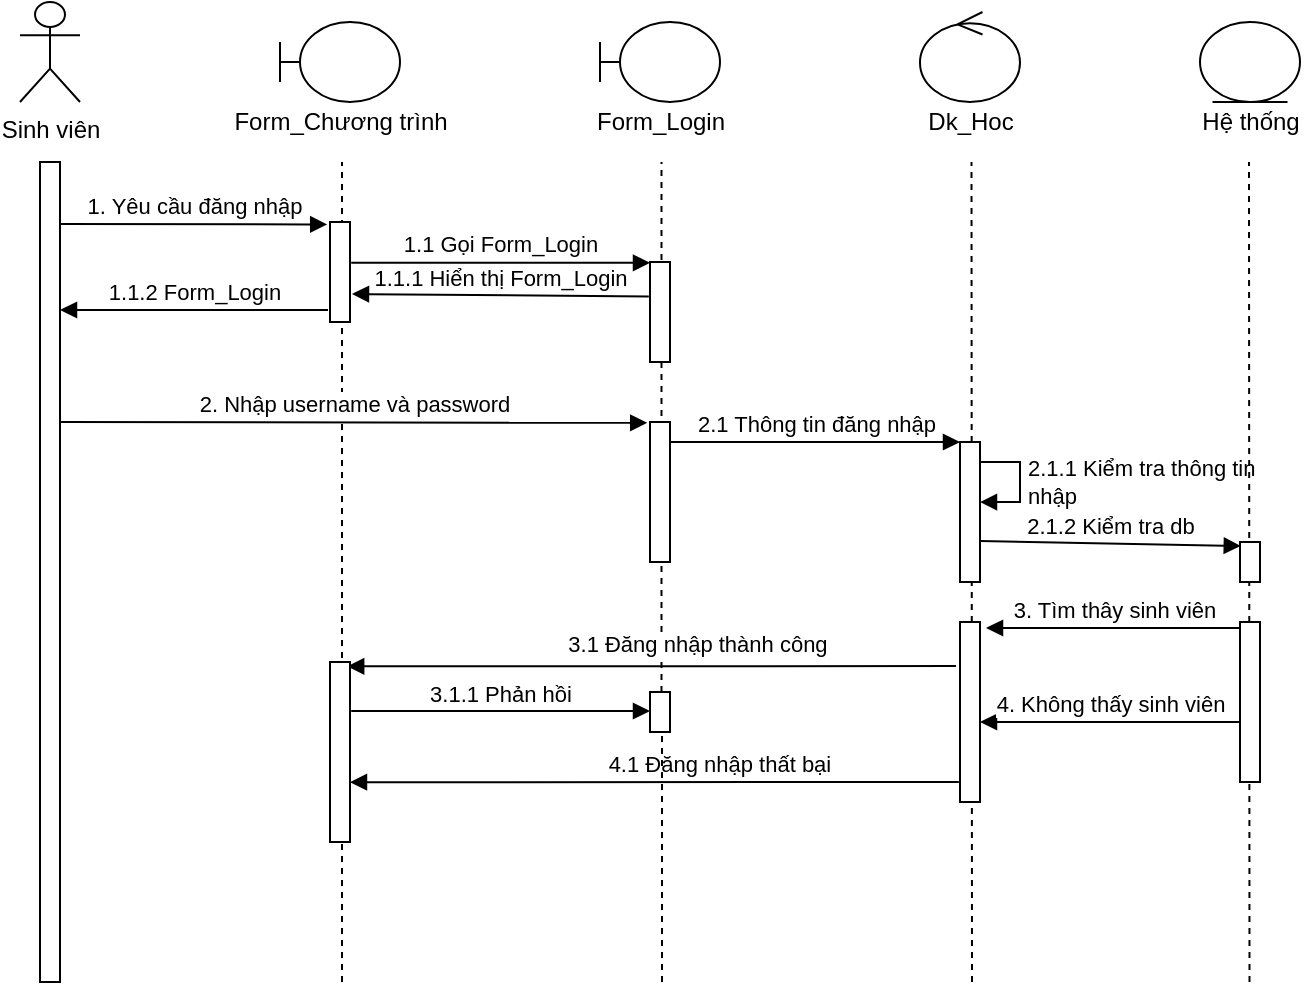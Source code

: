 <mxfile version="15.2.9" type="device"><diagram id="WaRbH0cQ9p0GQqyUKWph" name="Page-1"><mxGraphModel dx="1040" dy="588" grid="1" gridSize="10" guides="1" tooltips="1" connect="1" arrows="1" fold="1" page="1" pageScale="1" pageWidth="827" pageHeight="1169" math="0" shadow="0"><root><mxCell id="0"/><mxCell id="1" parent="0"/><mxCell id="iBhpap6DhzYebrGnbVOE-1" value="Sinh viên" style="shape=umlActor;verticalLabelPosition=bottom;verticalAlign=top;html=1;outlineConnect=0;" parent="1" vertex="1"><mxGeometry x="80" y="70" width="30" height="50" as="geometry"/></mxCell><mxCell id="iBhpap6DhzYebrGnbVOE-6" value="" style="html=1;points=[];perimeter=orthogonalPerimeter;" parent="1" vertex="1"><mxGeometry x="90" y="150" width="10" height="410" as="geometry"/></mxCell><mxCell id="iBhpap6DhzYebrGnbVOE-9" value="" style="shape=umlBoundary;whiteSpace=wrap;html=1;" parent="1" vertex="1"><mxGeometry x="210" y="80" width="60" height="40" as="geometry"/></mxCell><mxCell id="iBhpap6DhzYebrGnbVOE-10" value="Form_Chương trình" style="text;html=1;align=center;verticalAlign=middle;resizable=0;points=[];autosize=1;strokeColor=none;fillColor=none;" parent="1" vertex="1"><mxGeometry x="180" y="120" width="120" height="20" as="geometry"/></mxCell><mxCell id="iBhpap6DhzYebrGnbVOE-12" value="" style="endArrow=none;dashed=1;html=1;" parent="1" edge="1"><mxGeometry width="50" height="50" relative="1" as="geometry"><mxPoint x="241" y="560" as="sourcePoint"/><mxPoint x="241" y="150" as="targetPoint"/></mxGeometry></mxCell><mxCell id="iBhpap6DhzYebrGnbVOE-13" value="" style="shape=umlBoundary;whiteSpace=wrap;html=1;" parent="1" vertex="1"><mxGeometry x="370" y="80" width="60" height="40" as="geometry"/></mxCell><mxCell id="iBhpap6DhzYebrGnbVOE-15" value="Form_Login" style="text;html=1;align=center;verticalAlign=middle;resizable=0;points=[];autosize=1;strokeColor=none;fillColor=none;" parent="1" vertex="1"><mxGeometry x="360" y="120" width="80" height="20" as="geometry"/></mxCell><mxCell id="iBhpap6DhzYebrGnbVOE-17" value="" style="endArrow=none;dashed=1;html=1;startArrow=none;" parent="1" edge="1" source="Pfs3elAndG3TCSsuIAXw-1"><mxGeometry width="50" height="50" relative="1" as="geometry"><mxPoint x="401" y="560" as="sourcePoint"/><mxPoint x="400.75" y="150" as="targetPoint"/></mxGeometry></mxCell><mxCell id="iBhpap6DhzYebrGnbVOE-18" value="" style="ellipse;shape=umlControl;whiteSpace=wrap;html=1;" parent="1" vertex="1"><mxGeometry x="530" y="75" width="50" height="45" as="geometry"/></mxCell><mxCell id="iBhpap6DhzYebrGnbVOE-19" value="Dk_Hoc" style="text;html=1;align=center;verticalAlign=middle;resizable=0;points=[];autosize=1;strokeColor=none;fillColor=none;" parent="1" vertex="1"><mxGeometry x="525" y="120" width="60" height="20" as="geometry"/></mxCell><mxCell id="iBhpap6DhzYebrGnbVOE-20" value="" style="endArrow=none;dashed=1;html=1;" parent="1" edge="1"><mxGeometry width="50" height="50" relative="1" as="geometry"><mxPoint x="556" y="560" as="sourcePoint"/><mxPoint x="555.75" y="150" as="targetPoint"/></mxGeometry></mxCell><mxCell id="iBhpap6DhzYebrGnbVOE-21" value="" style="ellipse;shape=umlEntity;whiteSpace=wrap;html=1;" parent="1" vertex="1"><mxGeometry x="670" y="80" width="50" height="40" as="geometry"/></mxCell><mxCell id="iBhpap6DhzYebrGnbVOE-22" value="Hệ thống" style="text;html=1;align=center;verticalAlign=middle;resizable=0;points=[];autosize=1;strokeColor=none;fillColor=none;" parent="1" vertex="1"><mxGeometry x="665" y="120" width="60" height="20" as="geometry"/></mxCell><mxCell id="iBhpap6DhzYebrGnbVOE-29" value="" style="html=1;points=[];perimeter=orthogonalPerimeter;" parent="1" vertex="1"><mxGeometry x="235" y="180" width="10" height="50" as="geometry"/></mxCell><mxCell id="iBhpap6DhzYebrGnbVOE-31" value="1. Yêu cầu đăng nhập" style="html=1;verticalAlign=bottom;endArrow=block;entryX=-0.14;entryY=0.024;entryDx=0;entryDy=0;entryPerimeter=0;" parent="1" target="iBhpap6DhzYebrGnbVOE-29" edge="1"><mxGeometry width="80" relative="1" as="geometry"><mxPoint x="100" y="181" as="sourcePoint"/><mxPoint x="230" y="180" as="targetPoint"/></mxGeometry></mxCell><mxCell id="iBhpap6DhzYebrGnbVOE-32" value="1.1.2 Form_Login" style="html=1;verticalAlign=bottom;endArrow=block;" parent="1" edge="1"><mxGeometry width="80" relative="1" as="geometry"><mxPoint x="234" y="224" as="sourcePoint"/><mxPoint x="100" y="224" as="targetPoint"/><Array as="points"/></mxGeometry></mxCell><mxCell id="iBhpap6DhzYebrGnbVOE-33" value="" style="html=1;points=[];perimeter=orthogonalPerimeter;" parent="1" vertex="1"><mxGeometry x="395" y="200" width="10" height="50" as="geometry"/></mxCell><mxCell id="iBhpap6DhzYebrGnbVOE-35" value="1.1 Gọi Form_Login" style="html=1;verticalAlign=bottom;endArrow=block;exitX=1.06;exitY=0.408;exitDx=0;exitDy=0;exitPerimeter=0;" parent="1" source="iBhpap6DhzYebrGnbVOE-29" target="iBhpap6DhzYebrGnbVOE-33" edge="1"><mxGeometry width="80" relative="1" as="geometry"><mxPoint x="370" y="330" as="sourcePoint"/><mxPoint x="450" y="330" as="targetPoint"/></mxGeometry></mxCell><mxCell id="iBhpap6DhzYebrGnbVOE-36" value="1.1.1 Hiển thị Form_Login" style="html=1;verticalAlign=bottom;endArrow=block;exitX=-0.06;exitY=0.344;exitDx=0;exitDy=0;exitPerimeter=0;" parent="1" source="iBhpap6DhzYebrGnbVOE-33" edge="1"><mxGeometry width="80" relative="1" as="geometry"><mxPoint x="370" y="330" as="sourcePoint"/><mxPoint x="246" y="216" as="targetPoint"/></mxGeometry></mxCell><mxCell id="iBhpap6DhzYebrGnbVOE-37" value="" style="html=1;points=[];perimeter=orthogonalPerimeter;" parent="1" vertex="1"><mxGeometry x="395" y="280" width="10" height="70" as="geometry"/></mxCell><mxCell id="iBhpap6DhzYebrGnbVOE-38" value="2. Nhập username và password" style="html=1;verticalAlign=bottom;endArrow=block;entryX=-0.14;entryY=0.006;entryDx=0;entryDy=0;entryPerimeter=0;" parent="1" target="iBhpap6DhzYebrGnbVOE-37" edge="1"><mxGeometry width="80" relative="1" as="geometry"><mxPoint x="100" y="280" as="sourcePoint"/><mxPoint x="390" y="280" as="targetPoint"/></mxGeometry></mxCell><mxCell id="iBhpap6DhzYebrGnbVOE-39" value="" style="html=1;points=[];perimeter=orthogonalPerimeter;" parent="1" vertex="1"><mxGeometry x="550" y="290" width="10" height="70" as="geometry"/></mxCell><mxCell id="iBhpap6DhzYebrGnbVOE-40" value="2.1 Thông tin đăng nhập" style="html=1;verticalAlign=bottom;endArrow=block;" parent="1" edge="1"><mxGeometry width="80" relative="1" as="geometry"><mxPoint x="405" y="290" as="sourcePoint"/><mxPoint x="550" y="290" as="targetPoint"/></mxGeometry></mxCell><mxCell id="iBhpap6DhzYebrGnbVOE-46" value="2.1.1 Kiểm tra thông tin &lt;br&gt;nhập" style="edgeStyle=orthogonalEdgeStyle;html=1;align=left;spacingLeft=2;endArrow=block;rounded=0;entryX=1;entryY=0.429;entryDx=0;entryDy=0;entryPerimeter=0;" parent="1" target="iBhpap6DhzYebrGnbVOE-39" edge="1"><mxGeometry relative="1" as="geometry"><mxPoint x="560" y="300" as="sourcePoint"/><Array as="points"><mxPoint x="580" y="300"/><mxPoint x="580" y="320"/></Array><mxPoint x="565" y="320" as="targetPoint"/></mxGeometry></mxCell><mxCell id="iBhpap6DhzYebrGnbVOE-48" value="2.1.2 Kiểm tra db" style="html=1;verticalAlign=bottom;endArrow=block;entryX=0.04;entryY=0.1;entryDx=0;entryDy=0;entryPerimeter=0;" parent="1" target="A3rsDNpPVmWuhw2SLSn--5" edge="1"><mxGeometry width="80" relative="1" as="geometry"><mxPoint x="560" y="339.5" as="sourcePoint"/><mxPoint x="680" y="340" as="targetPoint"/></mxGeometry></mxCell><mxCell id="iBhpap6DhzYebrGnbVOE-53" value="" style="html=1;points=[];perimeter=orthogonalPerimeter;" parent="1" vertex="1"><mxGeometry x="550" y="380" width="10" height="90" as="geometry"/></mxCell><mxCell id="iBhpap6DhzYebrGnbVOE-54" value="3. Tìm thây sinh viên" style="html=1;verticalAlign=bottom;endArrow=block;" parent="1" edge="1"><mxGeometry width="80" relative="1" as="geometry"><mxPoint x="690" y="383" as="sourcePoint"/><mxPoint x="563" y="383" as="targetPoint"/></mxGeometry></mxCell><mxCell id="iBhpap6DhzYebrGnbVOE-55" value="4. Không thấy sinh viên" style="html=1;verticalAlign=bottom;endArrow=block;" parent="1" edge="1"><mxGeometry width="80" relative="1" as="geometry"><mxPoint x="690" y="430" as="sourcePoint"/><mxPoint x="560" y="430" as="targetPoint"/><Array as="points"><mxPoint x="627" y="430"/></Array></mxGeometry></mxCell><mxCell id="iBhpap6DhzYebrGnbVOE-57" value="3.1 Đăng nhập thành công&amp;nbsp;" style="html=1;verticalAlign=bottom;endArrow=block;exitX=-0.2;exitY=0.245;exitDx=0;exitDy=0;exitPerimeter=0;entryX=0.86;entryY=0.024;entryDx=0;entryDy=0;entryPerimeter=0;" parent="1" source="iBhpap6DhzYebrGnbVOE-53" target="Z8cv8IiGwyBCH6MdaOBD-5" edge="1"><mxGeometry x="-0.159" y="-2" width="80" relative="1" as="geometry"><mxPoint x="530" y="400" as="sourcePoint"/><mxPoint x="250" y="401" as="targetPoint"/><mxPoint as="offset"/></mxGeometry></mxCell><mxCell id="Z8cv8IiGwyBCH6MdaOBD-5" value="" style="html=1;points=[];perimeter=orthogonalPerimeter;" parent="1" vertex="1"><mxGeometry x="235" y="400" width="10" height="90" as="geometry"/></mxCell><mxCell id="Z8cv8IiGwyBCH6MdaOBD-8" value="4.1 Đăng nhập thất bại&amp;nbsp;" style="html=1;verticalAlign=bottom;endArrow=block;exitX=-0.2;exitY=0.245;exitDx=0;exitDy=0;exitPerimeter=0;entryX=0.86;entryY=0.024;entryDx=0;entryDy=0;entryPerimeter=0;" parent="1" edge="1"><mxGeometry x="-0.225" width="80" relative="1" as="geometry"><mxPoint x="549.4" y="460.0" as="sourcePoint"/><mxPoint x="245.0" y="460.11" as="targetPoint"/><mxPoint as="offset"/></mxGeometry></mxCell><mxCell id="A3rsDNpPVmWuhw2SLSn--1" value="" style="endArrow=none;dashed=1;html=1;" parent="1" edge="1"><mxGeometry width="50" height="50" relative="1" as="geometry"><mxPoint x="694.75" y="560" as="sourcePoint"/><mxPoint x="694.5" y="150" as="targetPoint"/></mxGeometry></mxCell><mxCell id="A3rsDNpPVmWuhw2SLSn--5" value="" style="html=1;points=[];perimeter=orthogonalPerimeter;" parent="1" vertex="1"><mxGeometry x="690" y="340" width="10" height="20" as="geometry"/></mxCell><mxCell id="A3rsDNpPVmWuhw2SLSn--7" value="" style="html=1;points=[];perimeter=orthogonalPerimeter;" parent="1" vertex="1"><mxGeometry x="690" y="380" width="10" height="80" as="geometry"/></mxCell><mxCell id="Pfs3elAndG3TCSsuIAXw-1" value="" style="html=1;points=[];perimeter=orthogonalPerimeter;" vertex="1" parent="1"><mxGeometry x="395" y="415" width="10" height="20" as="geometry"/></mxCell><mxCell id="Pfs3elAndG3TCSsuIAXw-2" value="" style="endArrow=none;dashed=1;html=1;" edge="1" parent="1" target="Pfs3elAndG3TCSsuIAXw-1"><mxGeometry width="50" height="50" relative="1" as="geometry"><mxPoint x="401" y="560" as="sourcePoint"/><mxPoint x="400.75" y="150" as="targetPoint"/></mxGeometry></mxCell><mxCell id="Pfs3elAndG3TCSsuIAXw-3" value="3.1.1 Phản hồi" style="html=1;verticalAlign=bottom;endArrow=block;exitX=1.06;exitY=0.408;exitDx=0;exitDy=0;exitPerimeter=0;" edge="1" parent="1"><mxGeometry width="80" relative="1" as="geometry"><mxPoint x="245.6" y="424.5" as="sourcePoint"/><mxPoint x="395" y="424.5" as="targetPoint"/></mxGeometry></mxCell></root></mxGraphModel></diagram></mxfile>